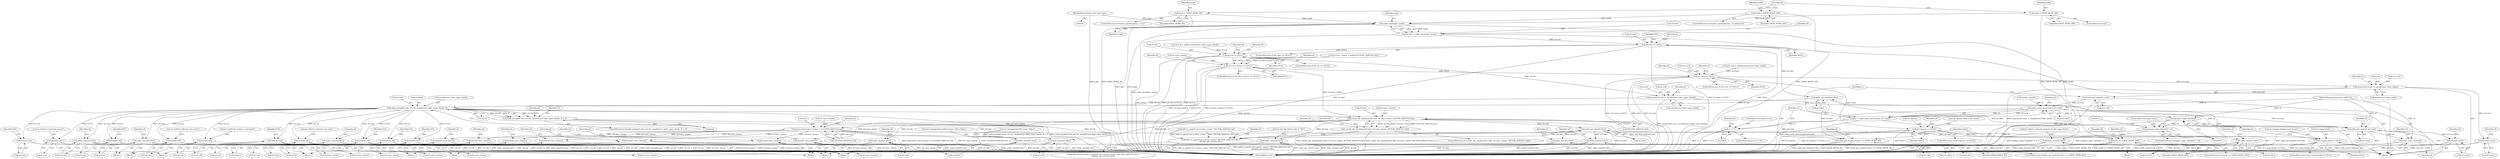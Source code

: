 digraph "0_exfat_2e86ae5f81da11f11673d0546efb525af02b7786@API" {
"1000144" [label="(Call,exfat_open(spec, mode))"];
"1000107" [label="(MethodParameterIn,const char* spec)"];
"1000125" [label="(Call,mode = EXFAT_MODE_RO)"];
"1000133" [label="(Call,mode = EXFAT_MODE_ANY)"];
"1000137" [label="(Call,mode = EXFAT_MODE_RW)"];
"1000140" [label="(Call,ef->dev = exfat_open(spec, mode))"];
"1000148" [label="(Call,ef->dev == NULL)"];
"1000158" [label="(Call,exfat_get_mode(ef->dev))"];
"1000157" [label="(Call,exfat_get_mode(ef->dev) == EXFAT_MODE_RO)"];
"1000194" [label="(Call,exfat_close(ef->dev))"];
"1000212" [label="(Call,exfat_pread(ef->dev, ef->sb, sizeof(struct exfat_super_block), 0))"];
"1000211" [label="(Call,exfat_pread(ef->dev, ef->sb, sizeof(struct exfat_super_block), 0) < 0)"];
"1000224" [label="(Call,exfat_close(ef->dev))"];
"1000228" [label="(Call,free(ef->sb))"];
"1000249" [label="(Call,exfat_close(ef->dev))"];
"1000253" [label="(Call,free(ef->sb))"];
"1000279" [label="(Call,exfat_close(ef->dev))"];
"1000283" [label="(Call,free(ef->sb))"];
"1000294" [label="(Call,verify_vbr_checksum(ef->dev, ef->zero_cluster, SECTOR_SIZE(*ef->sb)))"];
"1000293" [label="(Call,!verify_vbr_checksum(ef->dev, ef->zero_cluster, SECTOR_SIZE(*ef->sb)))"];
"1000307" [label="(Call,free(ef->zero_cluster))"];
"1000311" [label="(Call,exfat_close(ef->dev))"];
"1000322" [label="(Call,memset(ef->zero_cluster, 0, CLUSTER_SIZE(*ef->sb)))"];
"1000353" [label="(Call,free(ef->zero_cluster))"];
"1000393" [label="(Call,free(ef->zero_cluster))"];
"1000434" [label="(Call,free(ef->zero_cluster))"];
"1000499" [label="(Call,free(ef->zero_cluster))"];
"1000584" [label="(Call,free(ef->zero_cluster))"];
"1000671" [label="(Call,free(ef->zero_cluster))"];
"1000357" [label="(Call,exfat_close(ef->dev))"];
"1000397" [label="(Call,exfat_close(ef->dev))"];
"1000438" [label="(Call,exfat_close(ef->dev))"];
"1000480" [label="(Call,exfat_get_size(ef->dev))"];
"1000467" [label="(Call,le64_to_cpu(ef->sb->sector_count) * SECTOR_SIZE(*ef->sb) >\n \t\t\texfat_get_size(ef->dev))"];
"1000503" [label="(Call,exfat_close(ef->dev))"];
"1000588" [label="(Call,exfat_close(ef->dev))"];
"1000675" [label="(Call,exfat_close(ef->dev))"];
"1000315" [label="(Call,free(ef->sb))"];
"1000377" [label="(Call,free(ef->sb))"];
"1000408" [label="(Call,free(ef->sb))"];
"1000459" [label="(Call,free(ef->sb))"];
"1000507" [label="(Call,free(ef->sb))"];
"1000592" [label="(Call,free(ef->sb))"];
"1000679" [label="(Call,free(ef->sb))"];
"1000188" [label="(Call,ef->sb == NULL)"];
"1000203" [label="(Call,memset(ef->sb, 0, sizeof(struct exfat_super_block)))"];
"1000273" [label="(Call,ef->zero_cluster == NULL)"];
"1000493" [label="(Call,ef->root == NULL)"];
"1000516" [label="(Call,memset(ef->root, 0, sizeof(struct exfat_node)))"];
"1000580" [label="(Call,free(ef->root))"];
"1000613" [label="(Call,exfat_get_node(ef->root))"];
"1000619" [label="(Call,exfat_cache_directory(ef, ef->root))"];
"1000617" [label="(Call,rc = exfat_cache_directory(ef, ef->root))"];
"1000625" [label="(Call,rc != 0)"];
"1000653" [label="(Call,prepare_super_block(ef))"];
"1000652" [label="(Call,prepare_super_block(ef) != 0)"];
"1000660" [label="(Call,exfat_put_node(ef, ef->root))"];
"1000665" [label="(Call,exfat_reset_cache(ef))"];
"1000667" [label="(Call,free(ef->root))"];
"1000630" [label="(Call,ef->upcase == NULL)"];
"1000640" [label="(Call,ef->cmap.chunk == NULL)"];
"1000165" [label="(Call,mode == EXFAT_MODE_ANY)"];
"1000193" [label="(Block,)"];
"1000160" [label="(Identifier,ef)"];
"1000139" [label="(Identifier,EXFAT_MODE_RW)"];
"1000614" [label="(Call,ef->root)"];
"1000665" [label="(Call,exfat_reset_cache(ef))"];
"1000520" [label="(Literal,0)"];
"1000492" [label="(ControlStructure,if (ef->root == NULL))"];
"1000651" [label="(ControlStructure,if (prepare_super_block(ef) != 0))"];
"1000295" [label="(Call,ef->dev)"];
"1000433" [label="(Block,)"];
"1000588" [label="(Call,exfat_close(ef->dev))"];
"1000593" [label="(Call,ef->sb)"];
"1000377" [label="(Call,free(ef->sb))"];
"1000195" [label="(Call,ef->dev)"];
"1000497" [label="(Identifier,NULL)"];
"1000518" [label="(Identifier,ef)"];
"1000222" [label="(Literal,0)"];
"1000521" [label="(Call,sizeof(struct exfat_node))"];
"1000617" [label="(Call,rc = exfat_cache_directory(ef, ef->root))"];
"1000677" [label="(Identifier,ef)"];
"1000675" [label="(Call,exfat_close(ef->dev))"];
"1000133" [label="(Call,mode = EXFAT_MODE_ANY)"];
"1000273" [label="(Call,ef->zero_cluster == NULL)"];
"1000493" [label="(Call,ef->root == NULL)"];
"1000216" [label="(Call,ef->sb)"];
"1000242" [label="(Identifier,ef)"];
"1000315" [label="(Call,free(ef->sb))"];
"1000512" [label="(Literal,\"failed to allocate root node\")"];
"1000307" [label="(Call,free(ef->zero_cluster))"];
"1000187" [label="(ControlStructure,if (ef->sb == NULL))"];
"1000316" [label="(Call,ef->sb)"];
"1000149" [label="(Call,ef->dev)"];
"1000505" [label="(Identifier,ef)"];
"1000109" [label="(Block,)"];
"1000258" [label="(Literal,\"exFAT file system is not found\")"];
"1000643" [label="(Identifier,ef)"];
"1000439" [label="(Call,ef->dev)"];
"1000681" [label="(Identifier,ef)"];
"1000226" [label="(Identifier,ef)"];
"1000225" [label="(Call,ef->dev)"];
"1000321" [label="(Identifier,EIO)"];
"1000298" [label="(Call,ef->zero_cluster)"];
"1000214" [label="(Identifier,ef)"];
"1000223" [label="(Block,)"];
"1000323" [label="(Call,ef->zero_cluster)"];
"1000397" [label="(Call,exfat_close(ef->dev))"];
"1000354" [label="(Call,ef->zero_cluster)"];
"1000579" [label="(Block,)"];
"1000280" [label="(Call,ef->dev)"];
"1000378" [label="(Call,ef->sb)"];
"1000586" [label="(Identifier,ef)"];
"1000392" [label="(Block,)"];
"1000460" [label="(Call,ef->sb)"];
"1000598" [label="(Identifier,EIO)"];
"1000306" [label="(Block,)"];
"1000621" [label="(Call,ef->root)"];
"1000629" [label="(ControlStructure,if (ef->upcase == NULL))"];
"1000613" [label="(Call,exfat_get_node(ef->root))"];
"1000468" [label="(Call,le64_to_cpu(ef->sb->sector_count) * SECTOR_SIZE(*ef->sb))"];
"1000159" [label="(Call,ef->dev)"];
"1000581" [label="(Call,ef->root)"];
"1000640" [label="(Call,ef->cmap.chunk == NULL)"];
"1000481" [label="(Call,ef->dev)"];
"1000671" [label="(Call,free(ef->zero_cluster))"];
"1000686" [label="(MethodReturn,int)"];
"1000654" [label="(Identifier,ef)"];
"1000402" [label="(Literal,\"unsupported FAT count: %hhu\")"];
"1000517" [label="(Call,ef->root)"];
"1000208" [label="(Call,sizeof(struct exfat_super_block))"];
"1000661" [label="(Identifier,ef)"];
"1000194" [label="(Call,exfat_close(ef->dev))"];
"1000673" [label="(Identifier,ef)"];
"1000498" [label="(Block,)"];
"1000253" [label="(Call,free(ef->sb))"];
"1000516" [label="(Call,memset(ef->root, 0, sizeof(struct exfat_node)))"];
"1000272" [label="(ControlStructure,if (ef->zero_cluster == NULL))"];
"1000126" [label="(Identifier,mode)"];
"1000152" [label="(Identifier,NULL)"];
"1000309" [label="(Identifier,ef)"];
"1000262" [label="(Call,ef->zero_cluster = malloc(CLUSTER_SIZE(*ef->sb)))"];
"1000653" [label="(Call,prepare_super_block(ef))"];
"1000148" [label="(Call,ef->dev == NULL)"];
"1000494" [label="(Call,ef->root)"];
"1000443" [label="(Literal,\"too big cluster size: 2^%d\")"];
"1000283" [label="(Call,free(ef->sb))"];
"1000672" [label="(Call,ef->zero_cluster)"];
"1000188" [label="(Call,ef->sb == NULL)"];
"1000504" [label="(Call,ef->dev)"];
"1000383" [label="(Identifier,EIO)"];
"1000658" [label="(Literal,0)"];
"1000213" [label="(Call,ef->dev)"];
"1000156" [label="(ControlStructure,if (exfat_get_mode(ef->dev) == EXFAT_MODE_RO))"];
"1000630" [label="(Call,ef->upcase == NULL)"];
"1000284" [label="(Call,ef->sb)"];
"1000134" [label="(Identifier,mode)"];
"1000637" [label="(Literal,\"upcase table is not found\")"];
"1000408" [label="(Call,free(ef->sb))"];
"1000626" [label="(Identifier,rc)"];
"1000353" [label="(Call,free(ef->zero_cluster))"];
"1000145" [label="(Identifier,spec)"];
"1000140" [label="(Call,ef->dev = exfat_open(spec, mode))"];
"1000285" [label="(Identifier,ef)"];
"1000250" [label="(Call,ef->dev)"];
"1000662" [label="(Call,ef->root)"];
"1000189" [label="(Call,ef->sb)"];
"1000526" [label="(Identifier,ef)"];
"1000641" [label="(Call,ef->cmap.chunk)"];
"1000212" [label="(Call,exfat_pread(ef->dev, ef->sb, sizeof(struct exfat_super_block), 0))"];
"1000249" [label="(Call,exfat_close(ef->dev))"];
"1000357" [label="(Call,exfat_close(ef->dev))"];
"1000141" [label="(Call,ef->dev)"];
"1000352" [label="(Block,)"];
"1000313" [label="(Identifier,ef)"];
"1000584" [label="(Call,free(ef->zero_cluster))"];
"1000590" [label="(Identifier,ef)"];
"1000594" [label="(Identifier,ef)"];
"1000281" [label="(Identifier,ef)"];
"1000620" [label="(Identifier,ef)"];
"1000230" [label="(Identifier,ef)"];
"1000500" [label="(Call,ef->zero_cluster)"];
"1000589" [label="(Call,ef->dev)"];
"1000322" [label="(Call,memset(ef->zero_cluster, 0, CLUSTER_SIZE(*ef->sb)))"];
"1000652" [label="(Call,prepare_super_block(ef) != 0)"];
"1000221" [label="(Literal,0)"];
"1000327" [label="(Call,CLUSTER_SIZE(*ef->sb))"];
"1000676" [label="(Call,ef->dev)"];
"1000136" [label="(ControlStructure,else)"];
"1000685" [label="(Identifier,EIO)"];
"1000192" [label="(Identifier,NULL)"];
"1000229" [label="(Call,ef->sb)"];
"1000624" [label="(ControlStructure,if (rc != 0))"];
"1000667" [label="(Call,free(ef->root))"];
"1000507" [label="(Call,free(ef->sb))"];
"1000255" [label="(Identifier,ef)"];
"1000177" [label="(Identifier,ef)"];
"1000467" [label="(Call,le64_to_cpu(ef->sb->sector_count) * SECTOR_SIZE(*ef->sb) >\n \t\t\texfat_get_size(ef->dev))"];
"1000277" [label="(Identifier,NULL)"];
"1000210" [label="(ControlStructure,if (exfat_pread(ef->dev, ef->sb, sizeof(struct exfat_super_block), 0) < 0))"];
"1000233" [label="(Literal,\"failed to read boot sector\")"];
"1000569" [label="(Call,rootdir_size(ef))"];
"1000219" [label="(Call,sizeof(struct exfat_super_block))"];
"1000274" [label="(Call,ef->zero_cluster)"];
"1000207" [label="(Literal,0)"];
"1000362" [label="(Literal,\"unsupported exFAT version: %hhu.%hhu\")"];
"1000162" [label="(Identifier,EXFAT_MODE_RO)"];
"1000509" [label="(Identifier,ef)"];
"1000628" [label="(ControlStructure,goto error;)"];
"1000338" [label="(Identifier,ef)"];
"1000666" [label="(Identifier,ef)"];
"1000414" [label="(Identifier,EIO)"];
"1000646" [label="(Identifier,NULL)"];
"1000655" [label="(Literal,0)"];
"1000150" [label="(Identifier,ef)"];
"1000125" [label="(Call,mode = EXFAT_MODE_RO)"];
"1000308" [label="(Call,ef->zero_cluster)"];
"1000224" [label="(Call,exfat_close(ef->dev))"];
"1000625" [label="(Call,rc != 0)"];
"1000144" [label="(Call,exfat_open(spec, mode))"];
"1000634" [label="(Identifier,NULL)"];
"1000317" [label="(Identifier,ef)"];
"1000182" [label="(Identifier,ef)"];
"1000459" [label="(Call,free(ef->sb))"];
"1000508" [label="(Call,ef->sb)"];
"1000627" [label="(Literal,0)"];
"1000293" [label="(Call,!verify_vbr_checksum(ef->dev, ef->zero_cluster, SECTOR_SIZE(*ef->sb)))"];
"1000480" [label="(Call,exfat_get_size(ef->dev))"];
"1000204" [label="(Call,ef->sb)"];
"1000121" [label="(ControlStructure,if (match_option(options, \"ro\")))"];
"1000106" [label="(MethodParameterIn,struct exfat* ef)"];
"1000167" [label="(Identifier,EXFAT_MODE_ANY)"];
"1000359" [label="(Identifier,ef)"];
"1000501" [label="(Identifier,ef)"];
"1000138" [label="(Identifier,mode)"];
"1000127" [label="(Identifier,EXFAT_MODE_RO)"];
"1000580" [label="(Call,free(ef->root))"];
"1000203" [label="(Call,memset(ef->sb, 0, sizeof(struct exfat_super_block)))"];
"1000618" [label="(Identifier,rc)"];
"1000294" [label="(Call,verify_vbr_checksum(ef->dev, ef->zero_cluster, SECTOR_SIZE(*ef->sb)))"];
"1000668" [label="(Call,ef->root)"];
"1000248" [label="(Block,)"];
"1000487" [label="(Identifier,ef)"];
"1000180" [label="(Call,ef->sb = malloc(sizeof(struct exfat_super_block)))"];
"1000639" [label="(ControlStructure,if (ef->cmap.chunk == NULL))"];
"1000292" [label="(ControlStructure,if (!verify_vbr_checksum(ef->dev, ef->zero_cluster, SECTOR_SIZE(*ef->sb))))"];
"1000631" [label="(Call,ef->upcase)"];
"1000170" [label="(Identifier,ef)"];
"1000679" [label="(Call,free(ef->sb))"];
"1000399" [label="(Identifier,ef)"];
"1000137" [label="(Call,mode = EXFAT_MODE_RW)"];
"1000326" [label="(Literal,0)"];
"1000324" [label="(Identifier,ef)"];
"1000158" [label="(Call,exfat_get_mode(ef->dev))"];
"1000466" [label="(ControlStructure,if (le64_to_cpu(ef->sb->sector_count) * SECTOR_SIZE(*ef->sb) >\n \t\t\texfat_get_size(ef->dev)))"];
"1000619" [label="(Call,exfat_cache_directory(ef, ef->root))"];
"1000254" [label="(Call,ef->sb)"];
"1000499" [label="(Call,free(ef->zero_cluster))"];
"1000312" [label="(Call,ef->dev)"];
"1000585" [label="(Call,ef->zero_cluster)"];
"1000296" [label="(Identifier,ef)"];
"1000196" [label="(Identifier,ef)"];
"1000157" [label="(Call,exfat_get_mode(ef->dev) == EXFAT_MODE_RO)"];
"1000656" [label="(ControlStructure,goto error;)"];
"1000199" [label="(Literal,\"failed to allocate memory for the super block\")"];
"1000393" [label="(Call,free(ef->zero_cluster))"];
"1000649" [label="(Literal,\"clusters bitmap is not found\")"];
"1000503" [label="(Call,exfat_close(ef->dev))"];
"1000409" [label="(Call,ef->sb)"];
"1000438" [label="(Call,exfat_close(ef->dev))"];
"1000394" [label="(Call,ef->zero_cluster)"];
"1000228" [label="(Call,free(ef->sb))"];
"1000278" [label="(Block,)"];
"1000142" [label="(Identifier,ef)"];
"1000279" [label="(Call,exfat_close(ef->dev))"];
"1000398" [label="(Call,ef->dev)"];
"1000205" [label="(Identifier,ef)"];
"1000632" [label="(Identifier,ef)"];
"1000129" [label="(ControlStructure,if (match_option(options, \"ro_fallback\")))"];
"1000440" [label="(Identifier,ef)"];
"1000434" [label="(Call,free(ef->zero_cluster))"];
"1000211" [label="(Call,exfat_pread(ef->dev, ef->sb, sizeof(struct exfat_super_block), 0) < 0)"];
"1000311" [label="(Call,exfat_close(ef->dev))"];
"1000146" [label="(Identifier,mode)"];
"1000435" [label="(Call,ef->zero_cluster)"];
"1000107" [label="(MethodParameterIn,const char* spec)"];
"1000147" [label="(ControlStructure,if (ef->dev == NULL))"];
"1000288" [label="(Literal,\"failed to allocate zero sector\")"];
"1000358" [label="(Call,ef->dev)"];
"1000680" [label="(Call,ef->sb)"];
"1000465" [label="(Identifier,EIO)"];
"1000669" [label="(Identifier,ef)"];
"1000155" [label="(Identifier,EIO)"];
"1000592" [label="(Call,free(ef->sb))"];
"1000166" [label="(Identifier,mode)"];
"1000135" [label="(Identifier,EXFAT_MODE_ANY)"];
"1000165" [label="(Call,mode == EXFAT_MODE_ANY)"];
"1000485" [label="(Call,ef->root = malloc(sizeof(struct exfat_node)))"];
"1000164" [label="(ControlStructure,if (mode == EXFAT_MODE_ANY))"];
"1000301" [label="(Call,SECTOR_SIZE(*ef->sb))"];
"1000660" [label="(Call,exfat_put_node(ef, ef->root))"];
"1000144" -> "1000140"  [label="AST: "];
"1000144" -> "1000146"  [label="CFG: "];
"1000145" -> "1000144"  [label="AST: "];
"1000146" -> "1000144"  [label="AST: "];
"1000140" -> "1000144"  [label="CFG: "];
"1000144" -> "1000686"  [label="DDG: spec"];
"1000144" -> "1000686"  [label="DDG: mode"];
"1000144" -> "1000140"  [label="DDG: spec"];
"1000144" -> "1000140"  [label="DDG: mode"];
"1000107" -> "1000144"  [label="DDG: spec"];
"1000125" -> "1000144"  [label="DDG: mode"];
"1000133" -> "1000144"  [label="DDG: mode"];
"1000137" -> "1000144"  [label="DDG: mode"];
"1000144" -> "1000165"  [label="DDG: mode"];
"1000107" -> "1000105"  [label="AST: "];
"1000107" -> "1000686"  [label="DDG: spec"];
"1000125" -> "1000121"  [label="AST: "];
"1000125" -> "1000127"  [label="CFG: "];
"1000126" -> "1000125"  [label="AST: "];
"1000127" -> "1000125"  [label="AST: "];
"1000142" -> "1000125"  [label="CFG: "];
"1000125" -> "1000686"  [label="DDG: EXFAT_MODE_RO"];
"1000133" -> "1000129"  [label="AST: "];
"1000133" -> "1000135"  [label="CFG: "];
"1000134" -> "1000133"  [label="AST: "];
"1000135" -> "1000133"  [label="AST: "];
"1000142" -> "1000133"  [label="CFG: "];
"1000133" -> "1000686"  [label="DDG: EXFAT_MODE_ANY"];
"1000137" -> "1000136"  [label="AST: "];
"1000137" -> "1000139"  [label="CFG: "];
"1000138" -> "1000137"  [label="AST: "];
"1000139" -> "1000137"  [label="AST: "];
"1000142" -> "1000137"  [label="CFG: "];
"1000137" -> "1000686"  [label="DDG: EXFAT_MODE_RW"];
"1000140" -> "1000109"  [label="AST: "];
"1000141" -> "1000140"  [label="AST: "];
"1000150" -> "1000140"  [label="CFG: "];
"1000140" -> "1000686"  [label="DDG: exfat_open(spec, mode)"];
"1000140" -> "1000148"  [label="DDG: ef->dev"];
"1000148" -> "1000147"  [label="AST: "];
"1000148" -> "1000152"  [label="CFG: "];
"1000149" -> "1000148"  [label="AST: "];
"1000152" -> "1000148"  [label="AST: "];
"1000155" -> "1000148"  [label="CFG: "];
"1000160" -> "1000148"  [label="CFG: "];
"1000148" -> "1000686"  [label="DDG: NULL"];
"1000148" -> "1000686"  [label="DDG: ef->dev"];
"1000148" -> "1000686"  [label="DDG: ef->dev == NULL"];
"1000148" -> "1000158"  [label="DDG: ef->dev"];
"1000148" -> "1000188"  [label="DDG: NULL"];
"1000158" -> "1000157"  [label="AST: "];
"1000158" -> "1000159"  [label="CFG: "];
"1000159" -> "1000158"  [label="AST: "];
"1000162" -> "1000158"  [label="CFG: "];
"1000158" -> "1000157"  [label="DDG: ef->dev"];
"1000158" -> "1000194"  [label="DDG: ef->dev"];
"1000158" -> "1000212"  [label="DDG: ef->dev"];
"1000157" -> "1000156"  [label="AST: "];
"1000157" -> "1000162"  [label="CFG: "];
"1000162" -> "1000157"  [label="AST: "];
"1000166" -> "1000157"  [label="CFG: "];
"1000182" -> "1000157"  [label="CFG: "];
"1000157" -> "1000686"  [label="DDG: exfat_get_mode(ef->dev) == EXFAT_MODE_RO"];
"1000157" -> "1000686"  [label="DDG: exfat_get_mode(ef->dev)"];
"1000157" -> "1000686"  [label="DDG: EXFAT_MODE_RO"];
"1000194" -> "1000193"  [label="AST: "];
"1000194" -> "1000195"  [label="CFG: "];
"1000195" -> "1000194"  [label="AST: "];
"1000199" -> "1000194"  [label="CFG: "];
"1000194" -> "1000686"  [label="DDG: exfat_close(ef->dev)"];
"1000194" -> "1000686"  [label="DDG: ef->dev"];
"1000212" -> "1000211"  [label="AST: "];
"1000212" -> "1000221"  [label="CFG: "];
"1000213" -> "1000212"  [label="AST: "];
"1000216" -> "1000212"  [label="AST: "];
"1000219" -> "1000212"  [label="AST: "];
"1000221" -> "1000212"  [label="AST: "];
"1000222" -> "1000212"  [label="CFG: "];
"1000212" -> "1000686"  [label="DDG: ef->sb"];
"1000212" -> "1000211"  [label="DDG: ef->dev"];
"1000212" -> "1000211"  [label="DDG: ef->sb"];
"1000212" -> "1000211"  [label="DDG: 0"];
"1000203" -> "1000212"  [label="DDG: ef->sb"];
"1000212" -> "1000224"  [label="DDG: ef->dev"];
"1000212" -> "1000228"  [label="DDG: ef->sb"];
"1000212" -> "1000249"  [label="DDG: ef->dev"];
"1000212" -> "1000253"  [label="DDG: ef->sb"];
"1000212" -> "1000279"  [label="DDG: ef->dev"];
"1000212" -> "1000283"  [label="DDG: ef->sb"];
"1000212" -> "1000294"  [label="DDG: ef->dev"];
"1000212" -> "1000315"  [label="DDG: ef->sb"];
"1000212" -> "1000377"  [label="DDG: ef->sb"];
"1000212" -> "1000408"  [label="DDG: ef->sb"];
"1000212" -> "1000459"  [label="DDG: ef->sb"];
"1000212" -> "1000507"  [label="DDG: ef->sb"];
"1000212" -> "1000592"  [label="DDG: ef->sb"];
"1000212" -> "1000679"  [label="DDG: ef->sb"];
"1000211" -> "1000210"  [label="AST: "];
"1000211" -> "1000222"  [label="CFG: "];
"1000222" -> "1000211"  [label="AST: "];
"1000226" -> "1000211"  [label="CFG: "];
"1000242" -> "1000211"  [label="CFG: "];
"1000211" -> "1000686"  [label="DDG: exfat_pread(ef->dev, ef->sb, sizeof(struct exfat_super_block), 0)"];
"1000211" -> "1000686"  [label="DDG: exfat_pread(ef->dev, ef->sb, sizeof(struct exfat_super_block), 0) < 0"];
"1000224" -> "1000223"  [label="AST: "];
"1000224" -> "1000225"  [label="CFG: "];
"1000225" -> "1000224"  [label="AST: "];
"1000230" -> "1000224"  [label="CFG: "];
"1000224" -> "1000686"  [label="DDG: ef->dev"];
"1000224" -> "1000686"  [label="DDG: exfat_close(ef->dev)"];
"1000228" -> "1000223"  [label="AST: "];
"1000228" -> "1000229"  [label="CFG: "];
"1000229" -> "1000228"  [label="AST: "];
"1000233" -> "1000228"  [label="CFG: "];
"1000228" -> "1000686"  [label="DDG: ef->sb"];
"1000249" -> "1000248"  [label="AST: "];
"1000249" -> "1000250"  [label="CFG: "];
"1000250" -> "1000249"  [label="AST: "];
"1000255" -> "1000249"  [label="CFG: "];
"1000249" -> "1000686"  [label="DDG: ef->dev"];
"1000249" -> "1000686"  [label="DDG: exfat_close(ef->dev)"];
"1000253" -> "1000248"  [label="AST: "];
"1000253" -> "1000254"  [label="CFG: "];
"1000254" -> "1000253"  [label="AST: "];
"1000258" -> "1000253"  [label="CFG: "];
"1000253" -> "1000686"  [label="DDG: ef->sb"];
"1000279" -> "1000278"  [label="AST: "];
"1000279" -> "1000280"  [label="CFG: "];
"1000280" -> "1000279"  [label="AST: "];
"1000285" -> "1000279"  [label="CFG: "];
"1000279" -> "1000686"  [label="DDG: ef->dev"];
"1000279" -> "1000686"  [label="DDG: exfat_close(ef->dev)"];
"1000283" -> "1000278"  [label="AST: "];
"1000283" -> "1000284"  [label="CFG: "];
"1000284" -> "1000283"  [label="AST: "];
"1000288" -> "1000283"  [label="CFG: "];
"1000283" -> "1000686"  [label="DDG: ef->sb"];
"1000294" -> "1000293"  [label="AST: "];
"1000294" -> "1000301"  [label="CFG: "];
"1000295" -> "1000294"  [label="AST: "];
"1000298" -> "1000294"  [label="AST: "];
"1000301" -> "1000294"  [label="AST: "];
"1000293" -> "1000294"  [label="CFG: "];
"1000294" -> "1000686"  [label="DDG: SECTOR_SIZE(*ef->sb)"];
"1000294" -> "1000293"  [label="DDG: ef->dev"];
"1000294" -> "1000293"  [label="DDG: ef->zero_cluster"];
"1000294" -> "1000293"  [label="DDG: SECTOR_SIZE(*ef->sb)"];
"1000273" -> "1000294"  [label="DDG: ef->zero_cluster"];
"1000301" -> "1000294"  [label="DDG: *ef->sb"];
"1000294" -> "1000307"  [label="DDG: ef->zero_cluster"];
"1000294" -> "1000311"  [label="DDG: ef->dev"];
"1000294" -> "1000322"  [label="DDG: ef->zero_cluster"];
"1000294" -> "1000357"  [label="DDG: ef->dev"];
"1000294" -> "1000397"  [label="DDG: ef->dev"];
"1000294" -> "1000438"  [label="DDG: ef->dev"];
"1000294" -> "1000480"  [label="DDG: ef->dev"];
"1000293" -> "1000292"  [label="AST: "];
"1000309" -> "1000293"  [label="CFG: "];
"1000324" -> "1000293"  [label="CFG: "];
"1000293" -> "1000686"  [label="DDG: verify_vbr_checksum(ef->dev, ef->zero_cluster, SECTOR_SIZE(*ef->sb))"];
"1000293" -> "1000686"  [label="DDG: !verify_vbr_checksum(ef->dev, ef->zero_cluster, SECTOR_SIZE(*ef->sb))"];
"1000307" -> "1000306"  [label="AST: "];
"1000307" -> "1000308"  [label="CFG: "];
"1000308" -> "1000307"  [label="AST: "];
"1000313" -> "1000307"  [label="CFG: "];
"1000307" -> "1000686"  [label="DDG: ef->zero_cluster"];
"1000311" -> "1000306"  [label="AST: "];
"1000311" -> "1000312"  [label="CFG: "];
"1000312" -> "1000311"  [label="AST: "];
"1000317" -> "1000311"  [label="CFG: "];
"1000311" -> "1000686"  [label="DDG: ef->dev"];
"1000311" -> "1000686"  [label="DDG: exfat_close(ef->dev)"];
"1000322" -> "1000109"  [label="AST: "];
"1000322" -> "1000327"  [label="CFG: "];
"1000323" -> "1000322"  [label="AST: "];
"1000326" -> "1000322"  [label="AST: "];
"1000327" -> "1000322"  [label="AST: "];
"1000338" -> "1000322"  [label="CFG: "];
"1000322" -> "1000686"  [label="DDG: memset(ef->zero_cluster, 0, CLUSTER_SIZE(*ef->sb))"];
"1000322" -> "1000686"  [label="DDG: ef->zero_cluster"];
"1000322" -> "1000686"  [label="DDG: CLUSTER_SIZE(*ef->sb)"];
"1000327" -> "1000322"  [label="DDG: *ef->sb"];
"1000322" -> "1000353"  [label="DDG: ef->zero_cluster"];
"1000322" -> "1000393"  [label="DDG: ef->zero_cluster"];
"1000322" -> "1000434"  [label="DDG: ef->zero_cluster"];
"1000322" -> "1000499"  [label="DDG: ef->zero_cluster"];
"1000322" -> "1000584"  [label="DDG: ef->zero_cluster"];
"1000322" -> "1000671"  [label="DDG: ef->zero_cluster"];
"1000353" -> "1000352"  [label="AST: "];
"1000353" -> "1000354"  [label="CFG: "];
"1000354" -> "1000353"  [label="AST: "];
"1000359" -> "1000353"  [label="CFG: "];
"1000353" -> "1000686"  [label="DDG: ef->zero_cluster"];
"1000393" -> "1000392"  [label="AST: "];
"1000393" -> "1000394"  [label="CFG: "];
"1000394" -> "1000393"  [label="AST: "];
"1000399" -> "1000393"  [label="CFG: "];
"1000393" -> "1000686"  [label="DDG: ef->zero_cluster"];
"1000434" -> "1000433"  [label="AST: "];
"1000434" -> "1000435"  [label="CFG: "];
"1000435" -> "1000434"  [label="AST: "];
"1000440" -> "1000434"  [label="CFG: "];
"1000434" -> "1000686"  [label="DDG: ef->zero_cluster"];
"1000499" -> "1000498"  [label="AST: "];
"1000499" -> "1000500"  [label="CFG: "];
"1000500" -> "1000499"  [label="AST: "];
"1000505" -> "1000499"  [label="CFG: "];
"1000499" -> "1000686"  [label="DDG: ef->zero_cluster"];
"1000584" -> "1000579"  [label="AST: "];
"1000584" -> "1000585"  [label="CFG: "];
"1000585" -> "1000584"  [label="AST: "];
"1000590" -> "1000584"  [label="CFG: "];
"1000584" -> "1000686"  [label="DDG: ef->zero_cluster"];
"1000671" -> "1000109"  [label="AST: "];
"1000671" -> "1000672"  [label="CFG: "];
"1000672" -> "1000671"  [label="AST: "];
"1000677" -> "1000671"  [label="CFG: "];
"1000671" -> "1000686"  [label="DDG: ef->zero_cluster"];
"1000357" -> "1000352"  [label="AST: "];
"1000357" -> "1000358"  [label="CFG: "];
"1000358" -> "1000357"  [label="AST: "];
"1000362" -> "1000357"  [label="CFG: "];
"1000357" -> "1000686"  [label="DDG: exfat_close(ef->dev)"];
"1000357" -> "1000686"  [label="DDG: ef->dev"];
"1000397" -> "1000392"  [label="AST: "];
"1000397" -> "1000398"  [label="CFG: "];
"1000398" -> "1000397"  [label="AST: "];
"1000402" -> "1000397"  [label="CFG: "];
"1000397" -> "1000686"  [label="DDG: exfat_close(ef->dev)"];
"1000397" -> "1000686"  [label="DDG: ef->dev"];
"1000438" -> "1000433"  [label="AST: "];
"1000438" -> "1000439"  [label="CFG: "];
"1000439" -> "1000438"  [label="AST: "];
"1000443" -> "1000438"  [label="CFG: "];
"1000438" -> "1000686"  [label="DDG: exfat_close(ef->dev)"];
"1000438" -> "1000686"  [label="DDG: ef->dev"];
"1000480" -> "1000467"  [label="AST: "];
"1000480" -> "1000481"  [label="CFG: "];
"1000481" -> "1000480"  [label="AST: "];
"1000467" -> "1000480"  [label="CFG: "];
"1000480" -> "1000686"  [label="DDG: ef->dev"];
"1000480" -> "1000467"  [label="DDG: ef->dev"];
"1000480" -> "1000503"  [label="DDG: ef->dev"];
"1000480" -> "1000588"  [label="DDG: ef->dev"];
"1000480" -> "1000675"  [label="DDG: ef->dev"];
"1000467" -> "1000466"  [label="AST: "];
"1000468" -> "1000467"  [label="AST: "];
"1000487" -> "1000467"  [label="CFG: "];
"1000467" -> "1000686"  [label="DDG: le64_to_cpu(ef->sb->sector_count) * SECTOR_SIZE(*ef->sb)"];
"1000467" -> "1000686"  [label="DDG: le64_to_cpu(ef->sb->sector_count) * SECTOR_SIZE(*ef->sb) >\n \t\t\texfat_get_size(ef->dev)"];
"1000467" -> "1000686"  [label="DDG: exfat_get_size(ef->dev)"];
"1000468" -> "1000467"  [label="DDG: le64_to_cpu(ef->sb->sector_count)"];
"1000468" -> "1000467"  [label="DDG: SECTOR_SIZE(*ef->sb)"];
"1000503" -> "1000498"  [label="AST: "];
"1000503" -> "1000504"  [label="CFG: "];
"1000504" -> "1000503"  [label="AST: "];
"1000509" -> "1000503"  [label="CFG: "];
"1000503" -> "1000686"  [label="DDG: exfat_close(ef->dev)"];
"1000503" -> "1000686"  [label="DDG: ef->dev"];
"1000588" -> "1000579"  [label="AST: "];
"1000588" -> "1000589"  [label="CFG: "];
"1000589" -> "1000588"  [label="AST: "];
"1000594" -> "1000588"  [label="CFG: "];
"1000588" -> "1000686"  [label="DDG: ef->dev"];
"1000588" -> "1000686"  [label="DDG: exfat_close(ef->dev)"];
"1000675" -> "1000109"  [label="AST: "];
"1000675" -> "1000676"  [label="CFG: "];
"1000676" -> "1000675"  [label="AST: "];
"1000681" -> "1000675"  [label="CFG: "];
"1000675" -> "1000686"  [label="DDG: ef->dev"];
"1000675" -> "1000686"  [label="DDG: exfat_close(ef->dev)"];
"1000315" -> "1000306"  [label="AST: "];
"1000315" -> "1000316"  [label="CFG: "];
"1000316" -> "1000315"  [label="AST: "];
"1000321" -> "1000315"  [label="CFG: "];
"1000315" -> "1000686"  [label="DDG: ef->sb"];
"1000377" -> "1000352"  [label="AST: "];
"1000377" -> "1000378"  [label="CFG: "];
"1000378" -> "1000377"  [label="AST: "];
"1000383" -> "1000377"  [label="CFG: "];
"1000377" -> "1000686"  [label="DDG: ef->sb"];
"1000408" -> "1000392"  [label="AST: "];
"1000408" -> "1000409"  [label="CFG: "];
"1000409" -> "1000408"  [label="AST: "];
"1000414" -> "1000408"  [label="CFG: "];
"1000408" -> "1000686"  [label="DDG: ef->sb"];
"1000459" -> "1000433"  [label="AST: "];
"1000459" -> "1000460"  [label="CFG: "];
"1000460" -> "1000459"  [label="AST: "];
"1000465" -> "1000459"  [label="CFG: "];
"1000459" -> "1000686"  [label="DDG: ef->sb"];
"1000507" -> "1000498"  [label="AST: "];
"1000507" -> "1000508"  [label="CFG: "];
"1000508" -> "1000507"  [label="AST: "];
"1000512" -> "1000507"  [label="CFG: "];
"1000507" -> "1000686"  [label="DDG: ef->sb"];
"1000592" -> "1000579"  [label="AST: "];
"1000592" -> "1000593"  [label="CFG: "];
"1000593" -> "1000592"  [label="AST: "];
"1000598" -> "1000592"  [label="CFG: "];
"1000592" -> "1000686"  [label="DDG: ef->sb"];
"1000679" -> "1000109"  [label="AST: "];
"1000679" -> "1000680"  [label="CFG: "];
"1000680" -> "1000679"  [label="AST: "];
"1000685" -> "1000679"  [label="CFG: "];
"1000679" -> "1000686"  [label="DDG: ef->sb"];
"1000188" -> "1000187"  [label="AST: "];
"1000188" -> "1000192"  [label="CFG: "];
"1000189" -> "1000188"  [label="AST: "];
"1000192" -> "1000188"  [label="AST: "];
"1000196" -> "1000188"  [label="CFG: "];
"1000205" -> "1000188"  [label="CFG: "];
"1000188" -> "1000686"  [label="DDG: ef->sb == NULL"];
"1000188" -> "1000686"  [label="DDG: ef->sb"];
"1000188" -> "1000686"  [label="DDG: NULL"];
"1000180" -> "1000188"  [label="DDG: ef->sb"];
"1000188" -> "1000203"  [label="DDG: ef->sb"];
"1000188" -> "1000273"  [label="DDG: NULL"];
"1000203" -> "1000109"  [label="AST: "];
"1000203" -> "1000208"  [label="CFG: "];
"1000204" -> "1000203"  [label="AST: "];
"1000207" -> "1000203"  [label="AST: "];
"1000208" -> "1000203"  [label="AST: "];
"1000214" -> "1000203"  [label="CFG: "];
"1000203" -> "1000686"  [label="DDG: memset(ef->sb, 0, sizeof(struct exfat_super_block))"];
"1000273" -> "1000272"  [label="AST: "];
"1000273" -> "1000277"  [label="CFG: "];
"1000274" -> "1000273"  [label="AST: "];
"1000277" -> "1000273"  [label="AST: "];
"1000281" -> "1000273"  [label="CFG: "];
"1000296" -> "1000273"  [label="CFG: "];
"1000273" -> "1000686"  [label="DDG: ef->zero_cluster"];
"1000273" -> "1000686"  [label="DDG: ef->zero_cluster == NULL"];
"1000273" -> "1000686"  [label="DDG: NULL"];
"1000262" -> "1000273"  [label="DDG: ef->zero_cluster"];
"1000273" -> "1000493"  [label="DDG: NULL"];
"1000493" -> "1000492"  [label="AST: "];
"1000493" -> "1000497"  [label="CFG: "];
"1000494" -> "1000493"  [label="AST: "];
"1000497" -> "1000493"  [label="AST: "];
"1000501" -> "1000493"  [label="CFG: "];
"1000518" -> "1000493"  [label="CFG: "];
"1000493" -> "1000686"  [label="DDG: ef->root"];
"1000493" -> "1000686"  [label="DDG: ef->root == NULL"];
"1000493" -> "1000686"  [label="DDG: NULL"];
"1000485" -> "1000493"  [label="DDG: ef->root"];
"1000493" -> "1000516"  [label="DDG: ef->root"];
"1000493" -> "1000630"  [label="DDG: NULL"];
"1000516" -> "1000109"  [label="AST: "];
"1000516" -> "1000521"  [label="CFG: "];
"1000517" -> "1000516"  [label="AST: "];
"1000520" -> "1000516"  [label="AST: "];
"1000521" -> "1000516"  [label="AST: "];
"1000526" -> "1000516"  [label="CFG: "];
"1000516" -> "1000686"  [label="DDG: memset(ef->root, 0, sizeof(struct exfat_node))"];
"1000516" -> "1000580"  [label="DDG: ef->root"];
"1000516" -> "1000613"  [label="DDG: ef->root"];
"1000580" -> "1000579"  [label="AST: "];
"1000580" -> "1000581"  [label="CFG: "];
"1000581" -> "1000580"  [label="AST: "];
"1000586" -> "1000580"  [label="CFG: "];
"1000580" -> "1000686"  [label="DDG: ef->root"];
"1000613" -> "1000109"  [label="AST: "];
"1000613" -> "1000614"  [label="CFG: "];
"1000614" -> "1000613"  [label="AST: "];
"1000618" -> "1000613"  [label="CFG: "];
"1000613" -> "1000686"  [label="DDG: exfat_get_node(ef->root)"];
"1000613" -> "1000619"  [label="DDG: ef->root"];
"1000619" -> "1000617"  [label="AST: "];
"1000619" -> "1000621"  [label="CFG: "];
"1000620" -> "1000619"  [label="AST: "];
"1000621" -> "1000619"  [label="AST: "];
"1000617" -> "1000619"  [label="CFG: "];
"1000619" -> "1000686"  [label="DDG: ef->root"];
"1000619" -> "1000617"  [label="DDG: ef"];
"1000619" -> "1000617"  [label="DDG: ef->root"];
"1000569" -> "1000619"  [label="DDG: ef"];
"1000106" -> "1000619"  [label="DDG: ef"];
"1000619" -> "1000653"  [label="DDG: ef"];
"1000619" -> "1000660"  [label="DDG: ef"];
"1000619" -> "1000660"  [label="DDG: ef->root"];
"1000617" -> "1000109"  [label="AST: "];
"1000618" -> "1000617"  [label="AST: "];
"1000626" -> "1000617"  [label="CFG: "];
"1000617" -> "1000686"  [label="DDG: exfat_cache_directory(ef, ef->root)"];
"1000617" -> "1000625"  [label="DDG: rc"];
"1000625" -> "1000624"  [label="AST: "];
"1000625" -> "1000627"  [label="CFG: "];
"1000626" -> "1000625"  [label="AST: "];
"1000627" -> "1000625"  [label="AST: "];
"1000628" -> "1000625"  [label="CFG: "];
"1000632" -> "1000625"  [label="CFG: "];
"1000625" -> "1000686"  [label="DDG: rc"];
"1000625" -> "1000686"  [label="DDG: rc != 0"];
"1000653" -> "1000652"  [label="AST: "];
"1000653" -> "1000654"  [label="CFG: "];
"1000654" -> "1000653"  [label="AST: "];
"1000655" -> "1000653"  [label="CFG: "];
"1000653" -> "1000686"  [label="DDG: ef"];
"1000653" -> "1000652"  [label="DDG: ef"];
"1000106" -> "1000653"  [label="DDG: ef"];
"1000653" -> "1000660"  [label="DDG: ef"];
"1000652" -> "1000651"  [label="AST: "];
"1000652" -> "1000655"  [label="CFG: "];
"1000655" -> "1000652"  [label="AST: "];
"1000656" -> "1000652"  [label="CFG: "];
"1000658" -> "1000652"  [label="CFG: "];
"1000652" -> "1000686"  [label="DDG: prepare_super_block(ef) != 0"];
"1000652" -> "1000686"  [label="DDG: prepare_super_block(ef)"];
"1000660" -> "1000109"  [label="AST: "];
"1000660" -> "1000662"  [label="CFG: "];
"1000661" -> "1000660"  [label="AST: "];
"1000662" -> "1000660"  [label="AST: "];
"1000666" -> "1000660"  [label="CFG: "];
"1000660" -> "1000686"  [label="DDG: exfat_put_node(ef, ef->root)"];
"1000106" -> "1000660"  [label="DDG: ef"];
"1000660" -> "1000665"  [label="DDG: ef"];
"1000660" -> "1000667"  [label="DDG: ef->root"];
"1000665" -> "1000109"  [label="AST: "];
"1000665" -> "1000666"  [label="CFG: "];
"1000666" -> "1000665"  [label="AST: "];
"1000669" -> "1000665"  [label="CFG: "];
"1000665" -> "1000686"  [label="DDG: ef"];
"1000665" -> "1000686"  [label="DDG: exfat_reset_cache(ef)"];
"1000106" -> "1000665"  [label="DDG: ef"];
"1000667" -> "1000109"  [label="AST: "];
"1000667" -> "1000668"  [label="CFG: "];
"1000668" -> "1000667"  [label="AST: "];
"1000673" -> "1000667"  [label="CFG: "];
"1000667" -> "1000686"  [label="DDG: ef->root"];
"1000630" -> "1000629"  [label="AST: "];
"1000630" -> "1000634"  [label="CFG: "];
"1000631" -> "1000630"  [label="AST: "];
"1000634" -> "1000630"  [label="AST: "];
"1000637" -> "1000630"  [label="CFG: "];
"1000643" -> "1000630"  [label="CFG: "];
"1000630" -> "1000686"  [label="DDG: ef->upcase == NULL"];
"1000630" -> "1000686"  [label="DDG: ef->upcase"];
"1000630" -> "1000686"  [label="DDG: NULL"];
"1000630" -> "1000640"  [label="DDG: NULL"];
"1000640" -> "1000639"  [label="AST: "];
"1000640" -> "1000646"  [label="CFG: "];
"1000641" -> "1000640"  [label="AST: "];
"1000646" -> "1000640"  [label="AST: "];
"1000649" -> "1000640"  [label="CFG: "];
"1000654" -> "1000640"  [label="CFG: "];
"1000640" -> "1000686"  [label="DDG: ef->cmap.chunk"];
"1000640" -> "1000686"  [label="DDG: NULL"];
"1000640" -> "1000686"  [label="DDG: ef->cmap.chunk == NULL"];
"1000165" -> "1000164"  [label="AST: "];
"1000165" -> "1000167"  [label="CFG: "];
"1000166" -> "1000165"  [label="AST: "];
"1000167" -> "1000165"  [label="AST: "];
"1000170" -> "1000165"  [label="CFG: "];
"1000177" -> "1000165"  [label="CFG: "];
"1000165" -> "1000686"  [label="DDG: mode"];
"1000165" -> "1000686"  [label="DDG: EXFAT_MODE_ANY"];
"1000165" -> "1000686"  [label="DDG: mode == EXFAT_MODE_ANY"];
}
